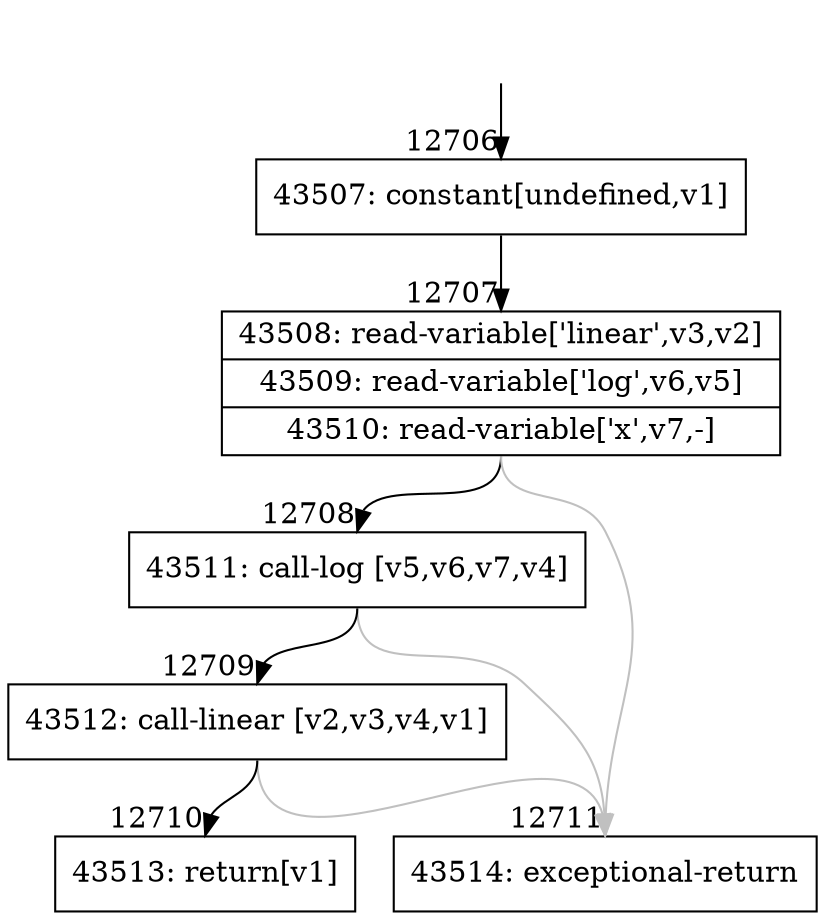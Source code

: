 digraph {
rankdir="TD"
BB_entry1176[shape=none,label=""];
BB_entry1176 -> BB12706 [tailport=s, headport=n, headlabel="    12706"]
BB12706 [shape=record label="{43507: constant[undefined,v1]}" ] 
BB12706 -> BB12707 [tailport=s, headport=n, headlabel="      12707"]
BB12707 [shape=record label="{43508: read-variable['linear',v3,v2]|43509: read-variable['log',v6,v5]|43510: read-variable['x',v7,-]}" ] 
BB12707 -> BB12708 [tailport=s, headport=n, headlabel="      12708"]
BB12707 -> BB12711 [tailport=s, headport=n, color=gray, headlabel="      12711"]
BB12708 [shape=record label="{43511: call-log [v5,v6,v7,v4]}" ] 
BB12708 -> BB12709 [tailport=s, headport=n, headlabel="      12709"]
BB12708 -> BB12711 [tailport=s, headport=n, color=gray]
BB12709 [shape=record label="{43512: call-linear [v2,v3,v4,v1]}" ] 
BB12709 -> BB12710 [tailport=s, headport=n, headlabel="      12710"]
BB12709 -> BB12711 [tailport=s, headport=n, color=gray]
BB12710 [shape=record label="{43513: return[v1]}" ] 
BB12711 [shape=record label="{43514: exceptional-return}" ] 
//#$~ 7601
}
